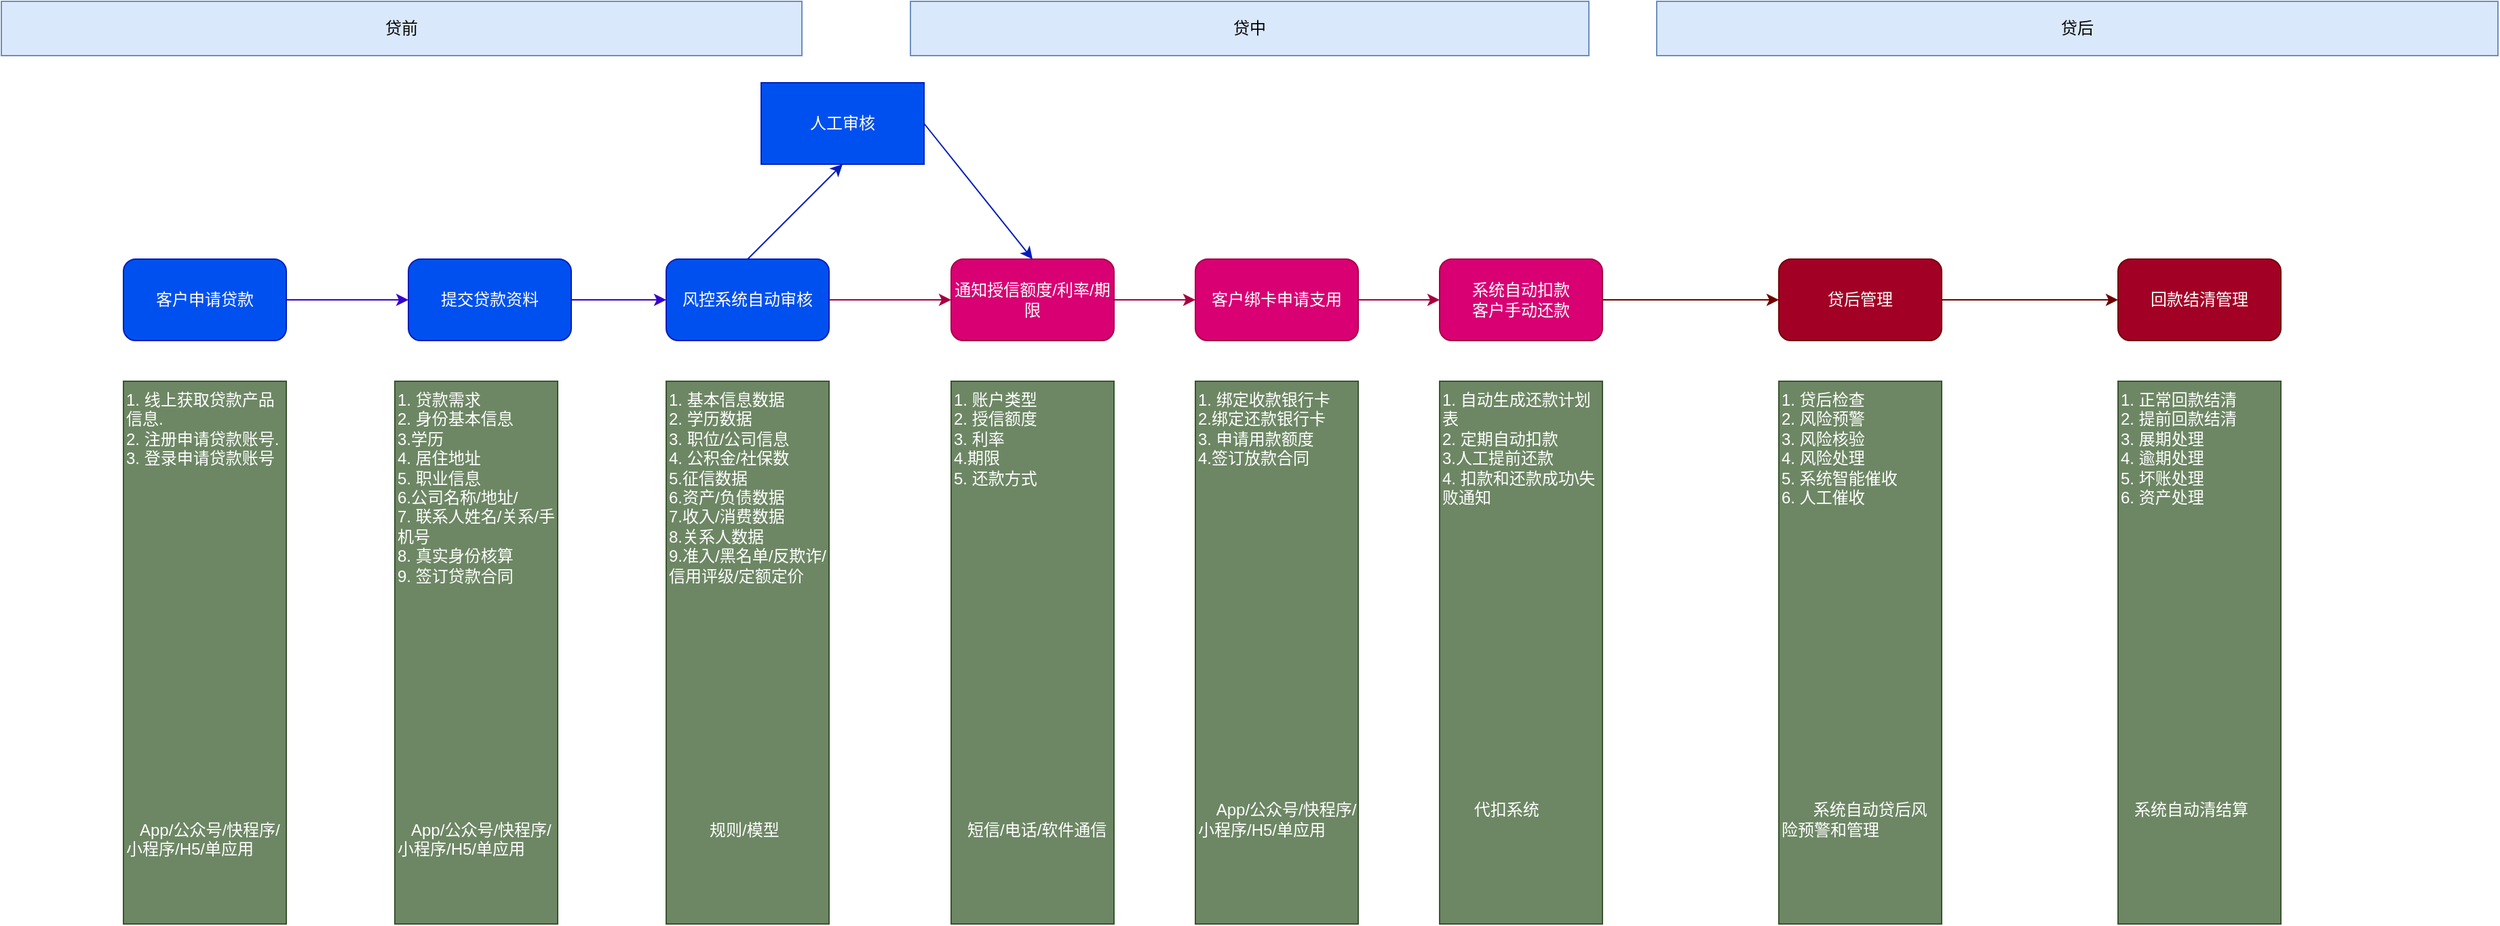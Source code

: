 <mxfile version="14.5.10" type="github">
  <diagram id="0sRjQgaDrc2o40Nj4_sH" name="第 1 页">
    <mxGraphModel dx="2249" dy="762" grid="1" gridSize="10" guides="1" tooltips="1" connect="1" arrows="1" fold="1" page="1" pageScale="1" pageWidth="827" pageHeight="1169" math="0" shadow="0">
      <root>
        <mxCell id="0" />
        <mxCell id="1" parent="0" />
        <mxCell id="OUwV-Nu_esIcNdKCQ8UF-1" value="贷前" style="rounded=0;whiteSpace=wrap;html=1;fillColor=#dae8fc;strokeColor=#6c8ebf;" vertex="1" parent="1">
          <mxGeometry x="-720" y="160" width="590" height="40" as="geometry" />
        </mxCell>
        <mxCell id="OUwV-Nu_esIcNdKCQ8UF-2" value="贷中" style="rounded=0;whiteSpace=wrap;html=1;fillColor=#dae8fc;strokeColor=#6c8ebf;" vertex="1" parent="1">
          <mxGeometry x="-50" y="160" width="500" height="40" as="geometry" />
        </mxCell>
        <mxCell id="OUwV-Nu_esIcNdKCQ8UF-3" value="贷后" style="rounded=0;whiteSpace=wrap;html=1;fillColor=#dae8fc;strokeColor=#6c8ebf;" vertex="1" parent="1">
          <mxGeometry x="500" y="160" width="620" height="40" as="geometry" />
        </mxCell>
        <mxCell id="OUwV-Nu_esIcNdKCQ8UF-5" value="客户申请贷款" style="rounded=1;whiteSpace=wrap;html=1;fillColor=#0050ef;strokeColor=#001DBC;fontColor=#ffffff;" vertex="1" parent="1">
          <mxGeometry x="-630" y="350" width="120" height="60" as="geometry" />
        </mxCell>
        <mxCell id="OUwV-Nu_esIcNdKCQ8UF-6" value="提交贷款资料" style="rounded=1;whiteSpace=wrap;html=1;fillColor=#0050ef;strokeColor=#001DBC;fontColor=#ffffff;" vertex="1" parent="1">
          <mxGeometry x="-420" y="350" width="120" height="60" as="geometry" />
        </mxCell>
        <mxCell id="OUwV-Nu_esIcNdKCQ8UF-7" value="" style="endArrow=classic;html=1;exitX=1;exitY=0.5;exitDx=0;exitDy=0;entryX=0;entryY=0.5;entryDx=0;entryDy=0;fillColor=#6a00ff;strokeColor=#3700CC;" edge="1" parent="1" source="OUwV-Nu_esIcNdKCQ8UF-5" target="OUwV-Nu_esIcNdKCQ8UF-6">
          <mxGeometry width="50" height="50" relative="1" as="geometry">
            <mxPoint x="-490" y="420" as="sourcePoint" />
            <mxPoint x="-440" y="370" as="targetPoint" />
          </mxGeometry>
        </mxCell>
        <mxCell id="OUwV-Nu_esIcNdKCQ8UF-8" value="风控系统自动审核" style="rounded=1;whiteSpace=wrap;html=1;fillColor=#0050ef;strokeColor=#001DBC;fontColor=#ffffff;" vertex="1" parent="1">
          <mxGeometry x="-230" y="350" width="120" height="60" as="geometry" />
        </mxCell>
        <mxCell id="OUwV-Nu_esIcNdKCQ8UF-9" value="" style="endArrow=classic;html=1;exitX=1;exitY=0.5;exitDx=0;exitDy=0;entryX=0;entryY=0.5;entryDx=0;entryDy=0;fillColor=#6a00ff;strokeColor=#3700CC;" edge="1" parent="1" source="OUwV-Nu_esIcNdKCQ8UF-6" target="OUwV-Nu_esIcNdKCQ8UF-8">
          <mxGeometry width="50" height="50" relative="1" as="geometry">
            <mxPoint x="-500" y="360" as="sourcePoint" />
            <mxPoint x="-410" y="360" as="targetPoint" />
          </mxGeometry>
        </mxCell>
        <mxCell id="OUwV-Nu_esIcNdKCQ8UF-10" value="通知授信额度/利率/期限" style="rounded=1;whiteSpace=wrap;html=1;fillColor=#d80073;strokeColor=#A50040;fontColor=#ffffff;" vertex="1" parent="1">
          <mxGeometry x="-20" y="350" width="120" height="60" as="geometry" />
        </mxCell>
        <mxCell id="OUwV-Nu_esIcNdKCQ8UF-11" value="人工审核" style="rounded=0;whiteSpace=wrap;html=1;fillColor=#0050ef;strokeColor=#001DBC;fontColor=#ffffff;" vertex="1" parent="1">
          <mxGeometry x="-160" y="220" width="120" height="60" as="geometry" />
        </mxCell>
        <mxCell id="OUwV-Nu_esIcNdKCQ8UF-12" value="" style="endArrow=classic;html=1;exitX=0.5;exitY=0;exitDx=0;exitDy=0;entryX=0.5;entryY=1;entryDx=0;entryDy=0;fillColor=#0050ef;strokeColor=#001DBC;" edge="1" parent="1" source="OUwV-Nu_esIcNdKCQ8UF-8" target="OUwV-Nu_esIcNdKCQ8UF-11">
          <mxGeometry width="50" height="50" relative="1" as="geometry">
            <mxPoint x="-160" y="410" as="sourcePoint" />
            <mxPoint x="-110" y="360" as="targetPoint" />
          </mxGeometry>
        </mxCell>
        <mxCell id="OUwV-Nu_esIcNdKCQ8UF-13" value="" style="endArrow=classic;html=1;exitX=1;exitY=0.5;exitDx=0;exitDy=0;entryX=0.5;entryY=0;entryDx=0;entryDy=0;fillColor=#0050ef;strokeColor=#001DBC;" edge="1" parent="1" source="OUwV-Nu_esIcNdKCQ8UF-11" target="OUwV-Nu_esIcNdKCQ8UF-10">
          <mxGeometry width="50" height="50" relative="1" as="geometry">
            <mxPoint x="-160" y="360" as="sourcePoint" />
            <mxPoint x="-90" y="290" as="targetPoint" />
          </mxGeometry>
        </mxCell>
        <mxCell id="OUwV-Nu_esIcNdKCQ8UF-14" value="" style="endArrow=classic;html=1;entryX=0;entryY=0.5;entryDx=0;entryDy=0;exitX=1;exitY=0.5;exitDx=0;exitDy=0;fillColor=#d80073;strokeColor=#A50040;" edge="1" parent="1" source="OUwV-Nu_esIcNdKCQ8UF-8" target="OUwV-Nu_esIcNdKCQ8UF-10">
          <mxGeometry width="50" height="50" relative="1" as="geometry">
            <mxPoint x="-160" y="410" as="sourcePoint" />
            <mxPoint x="-110" y="360" as="targetPoint" />
          </mxGeometry>
        </mxCell>
        <mxCell id="OUwV-Nu_esIcNdKCQ8UF-15" value="客户绑卡申请支用" style="rounded=1;whiteSpace=wrap;html=1;fillColor=#d80073;strokeColor=#A50040;fontColor=#ffffff;" vertex="1" parent="1">
          <mxGeometry x="160" y="350" width="120" height="60" as="geometry" />
        </mxCell>
        <mxCell id="OUwV-Nu_esIcNdKCQ8UF-16" value="" style="endArrow=classic;html=1;entryX=0;entryY=0.5;entryDx=0;entryDy=0;exitX=1;exitY=0.5;exitDx=0;exitDy=0;fillColor=#d80073;strokeColor=#A50040;" edge="1" parent="1" source="OUwV-Nu_esIcNdKCQ8UF-10" target="OUwV-Nu_esIcNdKCQ8UF-15">
          <mxGeometry width="50" height="50" relative="1" as="geometry">
            <mxPoint x="-100" y="390" as="sourcePoint" />
            <mxPoint x="-10" y="390" as="targetPoint" />
          </mxGeometry>
        </mxCell>
        <mxCell id="OUwV-Nu_esIcNdKCQ8UF-17" value="系统自动扣款&lt;br&gt;客户手动还款" style="rounded=1;whiteSpace=wrap;html=1;fillColor=#d80073;strokeColor=#A50040;fontColor=#ffffff;" vertex="1" parent="1">
          <mxGeometry x="340" y="350" width="120" height="60" as="geometry" />
        </mxCell>
        <mxCell id="OUwV-Nu_esIcNdKCQ8UF-18" value="" style="endArrow=classic;html=1;entryX=0;entryY=0.5;entryDx=0;entryDy=0;exitX=1;exitY=0.5;exitDx=0;exitDy=0;fillColor=#d80073;strokeColor=#A50040;" edge="1" parent="1" source="OUwV-Nu_esIcNdKCQ8UF-15" target="OUwV-Nu_esIcNdKCQ8UF-17">
          <mxGeometry width="50" height="50" relative="1" as="geometry">
            <mxPoint x="110" y="390" as="sourcePoint" />
            <mxPoint x="170" y="390" as="targetPoint" />
          </mxGeometry>
        </mxCell>
        <mxCell id="OUwV-Nu_esIcNdKCQ8UF-19" value="贷后管理" style="rounded=1;whiteSpace=wrap;html=1;fillColor=#a20025;strokeColor=#6F0000;fontColor=#ffffff;" vertex="1" parent="1">
          <mxGeometry x="590" y="350" width="120" height="60" as="geometry" />
        </mxCell>
        <mxCell id="OUwV-Nu_esIcNdKCQ8UF-20" value="" style="endArrow=classic;html=1;entryX=0;entryY=0.5;entryDx=0;entryDy=0;exitX=1;exitY=0.5;exitDx=0;exitDy=0;fillColor=#a20025;strokeColor=#6F0000;" edge="1" parent="1" source="OUwV-Nu_esIcNdKCQ8UF-17" target="OUwV-Nu_esIcNdKCQ8UF-19">
          <mxGeometry width="50" height="50" relative="1" as="geometry">
            <mxPoint x="210" y="400" as="sourcePoint" />
            <mxPoint x="260" y="350" as="targetPoint" />
          </mxGeometry>
        </mxCell>
        <mxCell id="OUwV-Nu_esIcNdKCQ8UF-21" value="回款结清管理" style="rounded=1;whiteSpace=wrap;html=1;fillColor=#a20025;strokeColor=#6F0000;fontColor=#ffffff;" vertex="1" parent="1">
          <mxGeometry x="840" y="350" width="120" height="60" as="geometry" />
        </mxCell>
        <mxCell id="OUwV-Nu_esIcNdKCQ8UF-22" value="" style="endArrow=classic;html=1;entryX=0;entryY=0.5;entryDx=0;entryDy=0;exitX=1;exitY=0.5;exitDx=0;exitDy=0;fillColor=#a20025;strokeColor=#6F0000;" edge="1" parent="1" source="OUwV-Nu_esIcNdKCQ8UF-19" target="OUwV-Nu_esIcNdKCQ8UF-21">
          <mxGeometry width="50" height="50" relative="1" as="geometry">
            <mxPoint x="470" y="390" as="sourcePoint" />
            <mxPoint x="600" y="390" as="targetPoint" />
          </mxGeometry>
        </mxCell>
        <mxCell id="OUwV-Nu_esIcNdKCQ8UF-23" value="1. 线上获取贷款产品信息.&lt;br&gt;2. 注册申请贷款账号.&lt;br&gt;3. 登录申请贷款账号&lt;br&gt;&lt;br&gt;&lt;br&gt;&lt;br&gt;&lt;br&gt;&lt;br&gt;&lt;br&gt;&lt;br&gt;&lt;br&gt;&lt;br&gt;&lt;br&gt;&lt;br&gt;&lt;br&gt;&lt;br&gt;&lt;br&gt;&lt;br&gt;&lt;br&gt;&lt;br&gt;&lt;br&gt;&amp;nbsp; &amp;nbsp;App/公众号/快程序/小程序/H5/单应用" style="rounded=0;whiteSpace=wrap;html=1;align=left;verticalAlign=top;fillColor=#6d8764;strokeColor=#3A5431;fontColor=#ffffff;" vertex="1" parent="1">
          <mxGeometry x="-630" y="440" width="120" height="400" as="geometry" />
        </mxCell>
        <mxCell id="OUwV-Nu_esIcNdKCQ8UF-24" value="1. 贷款需求&lt;br&gt;2. 身份基本信息&lt;br&gt;3.学历&lt;br&gt;4. 居住地址&lt;br&gt;5. 职业信息&lt;br&gt;6.公司名称/地址/&lt;br&gt;7. 联系人姓名/关系/手机号&lt;br&gt;8. 真实身份核算&lt;br&gt;9. 签订贷款合同&lt;br&gt;&lt;br&gt;&lt;br&gt;&lt;br&gt;&lt;br&gt;&lt;br&gt;&lt;br&gt;&lt;br&gt;&lt;br&gt;&lt;br&gt;&lt;br&gt;&lt;br&gt;&lt;br&gt;&amp;nbsp; &amp;nbsp;App/公众号/快程序/小程序/H5/单应用" style="rounded=0;whiteSpace=wrap;html=1;align=left;verticalAlign=top;fillColor=#6d8764;strokeColor=#3A5431;fontColor=#ffffff;" vertex="1" parent="1">
          <mxGeometry x="-430" y="440" width="120" height="400" as="geometry" />
        </mxCell>
        <mxCell id="OUwV-Nu_esIcNdKCQ8UF-25" value="1. 基本信息数据&lt;br&gt;2. 学历数据&lt;br&gt;3. 职位/公司信息&lt;br&gt;4. 公积金/社保数&lt;br&gt;5.征信数据&lt;br&gt;6.资产/负债数据&lt;br&gt;7.收入/消费数据&lt;br&gt;8.关系人数据&lt;br&gt;9.准入/黑名单/反欺诈/&lt;br&gt;信用评级/定额定价&lt;br&gt;&lt;br&gt;&lt;br&gt;&lt;br&gt;&lt;br&gt;&lt;br&gt;&lt;br&gt;&lt;br&gt;&lt;br&gt;&lt;br&gt;&lt;br&gt;&lt;br&gt;&lt;br&gt;&amp;nbsp; &amp;nbsp; &amp;nbsp; &amp;nbsp; &amp;nbsp;规则/模型" style="rounded=0;whiteSpace=wrap;html=1;align=left;verticalAlign=top;fillColor=#6d8764;strokeColor=#3A5431;fontColor=#ffffff;" vertex="1" parent="1">
          <mxGeometry x="-230" y="440" width="120" height="400" as="geometry" />
        </mxCell>
        <mxCell id="OUwV-Nu_esIcNdKCQ8UF-26" value="1. 账户类型&lt;br&gt;2. 授信额度&lt;br&gt;3. 利率&lt;br&gt;4.期限&lt;br&gt;5. 还款方式&lt;br&gt;&lt;br&gt;&lt;br&gt;&lt;br&gt;&lt;br&gt;&lt;br&gt;&lt;br&gt;&lt;br&gt;&lt;br&gt;&lt;br&gt;&lt;br&gt;&lt;br&gt;&lt;br&gt;&lt;br&gt;&lt;br&gt;&lt;br&gt;&lt;br&gt;&lt;br&gt;&amp;nbsp; &amp;nbsp;短信/电话/软件通信" style="rounded=0;whiteSpace=wrap;html=1;align=left;verticalAlign=top;fillColor=#6d8764;strokeColor=#3A5431;fontColor=#ffffff;" vertex="1" parent="1">
          <mxGeometry x="-20" y="440" width="120" height="400" as="geometry" />
        </mxCell>
        <mxCell id="OUwV-Nu_esIcNdKCQ8UF-27" value="1. 绑定收款银行卡&lt;br&gt;2.绑定还款银行卡&lt;br&gt;3. 申请用款额度&lt;br&gt;4.签订放款合同&lt;br&gt;&lt;br&gt;&lt;br&gt;&lt;br&gt;&lt;br&gt;&lt;br&gt;&lt;br&gt;&lt;br&gt;&lt;br&gt;&lt;br&gt;&lt;br&gt;&lt;br&gt;&lt;br&gt;&lt;br&gt;&lt;br&gt;&lt;br&gt;&lt;br&gt;&lt;br&gt;&amp;nbsp; &amp;nbsp;&amp;nbsp;App/公众号/快程序/小程序/H5/单应用" style="rounded=0;whiteSpace=wrap;html=1;align=left;verticalAlign=top;fillColor=#6d8764;strokeColor=#3A5431;fontColor=#ffffff;" vertex="1" parent="1">
          <mxGeometry x="160" y="440" width="120" height="400" as="geometry" />
        </mxCell>
        <mxCell id="OUwV-Nu_esIcNdKCQ8UF-28" value="1. 自动生成还款计划表&lt;br&gt;2. 定期自动扣款&lt;br&gt;3.人工提前还款&lt;br&gt;4. 扣款和还款成功\失败通知&lt;br&gt;&lt;br&gt;&lt;br&gt;&lt;br&gt;&lt;br&gt;&lt;br&gt;&lt;br&gt;&lt;br&gt;&lt;br&gt;&lt;br&gt;&lt;br&gt;&lt;br&gt;&lt;br&gt;&lt;br&gt;&lt;br&gt;&lt;br&gt;&amp;nbsp; &amp;nbsp; &amp;nbsp; &amp;nbsp;代扣系统&lt;br&gt;" style="rounded=0;whiteSpace=wrap;html=1;align=left;verticalAlign=top;fillColor=#6d8764;strokeColor=#3A5431;fontColor=#ffffff;" vertex="1" parent="1">
          <mxGeometry x="340" y="440" width="120" height="400" as="geometry" />
        </mxCell>
        <mxCell id="OUwV-Nu_esIcNdKCQ8UF-29" value="1. 贷后检查&lt;br&gt;2. 风险预警&lt;br&gt;3. 风险核验&lt;br&gt;4. 风险处理&lt;br&gt;5. 系统智能催收&lt;br&gt;6. 人工催收&lt;br&gt;&lt;br&gt;&lt;br&gt;&lt;br&gt;&lt;br&gt;&lt;br&gt;&lt;br&gt;&lt;br&gt;&lt;br&gt;&lt;br&gt;&lt;br&gt;&lt;br&gt;&lt;br&gt;&lt;br&gt;&lt;br&gt;&lt;br&gt;&amp;nbsp; &amp;nbsp; &amp;nbsp; &amp;nbsp;系统自动贷后风险预警和管理" style="rounded=0;whiteSpace=wrap;html=1;align=left;verticalAlign=top;fillColor=#6d8764;strokeColor=#3A5431;fontColor=#ffffff;" vertex="1" parent="1">
          <mxGeometry x="590" y="440" width="120" height="400" as="geometry" />
        </mxCell>
        <mxCell id="OUwV-Nu_esIcNdKCQ8UF-30" value="1. 正常回款结清&lt;br&gt;2. 提前回款结清&lt;br&gt;3. 展期处理&lt;br&gt;4. 逾期处理&lt;br&gt;5. 坏账处理&lt;br&gt;6. 资产处理&lt;br&gt;&lt;br&gt;&lt;br&gt;&lt;br&gt;&lt;br&gt;&lt;br&gt;&lt;br&gt;&lt;br&gt;&lt;br&gt;&lt;br&gt;&lt;br&gt;&lt;br&gt;&lt;br&gt;&lt;br&gt;&lt;br&gt;&amp;nbsp;&amp;nbsp;&lt;br&gt;&amp;nbsp; &amp;nbsp;系统自动清结算" style="rounded=0;whiteSpace=wrap;html=1;align=left;verticalAlign=top;fillColor=#6d8764;strokeColor=#3A5431;fontColor=#ffffff;" vertex="1" parent="1">
          <mxGeometry x="840" y="440" width="120" height="400" as="geometry" />
        </mxCell>
      </root>
    </mxGraphModel>
  </diagram>
</mxfile>
